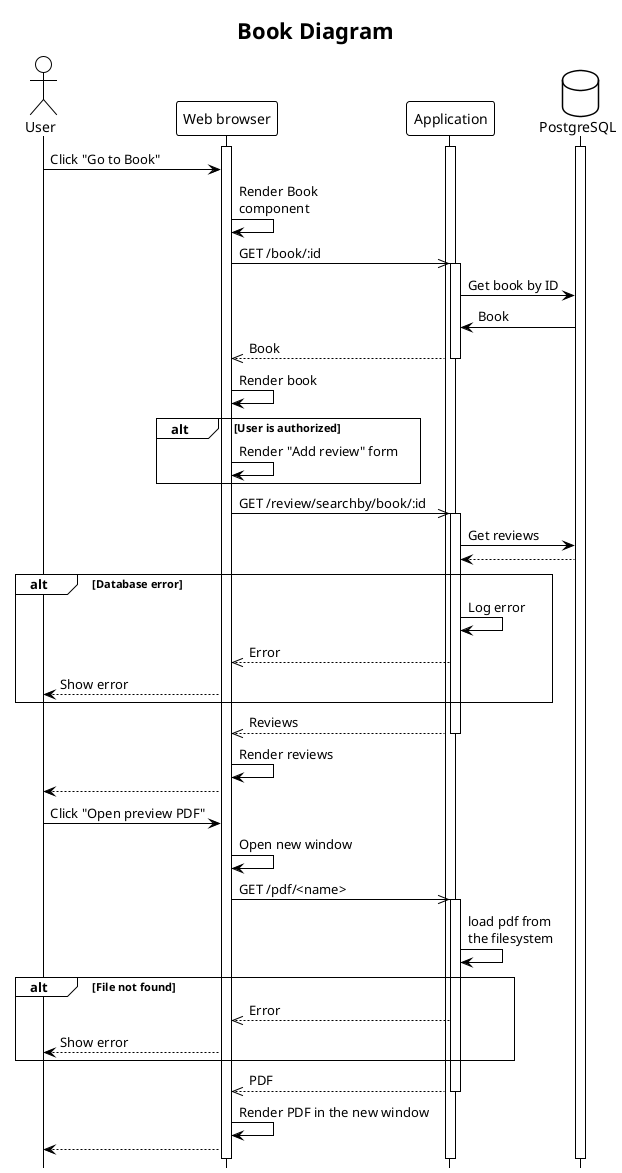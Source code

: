 @startuml sequence_book_diagram

!theme plain
hide footbox

title Book Diagram

' definitions

actor User
participant "Web browser" as Browser
participant Application as App
database PostgreSQL as DB

activate App
activate DB

activate Browser

' diagram

' start interaction
User -> Browser: Click "Go to Book"

Browser -> Browser: Render Book\ncomponent

' book
Browser ->> App ++: GET /book/:id

App -> DB: Get book by ID
App <- DB: Book

return Book

Browser -> Browser: Render book

alt User is authorized
    Browser -> Browser: Render "Add review" form
end

Browser ->> App ++: GET /review/searchby/book/:id
App -> DB: Get reviews
App <-- DB

alt Database error
    App -> App: Log error
    Browser <<-- App: Error
    User <-- Browser: Show error
end

return Reviews
Browser -> Browser: Render reviews
User <-- Browser

User -> Browser: Click "Open preview PDF"
Browser -> Browser: Open new window
Browser ->> App ++: GET /pdf/<name>
App -> App: load pdf from\nthe filesystem

alt File not found
    Browser <<-- App: Error
    User <-- Browser: Show error
end

return PDF
Browser -> Browser: Render PDF in the new window

User <-- Browser

@enduml